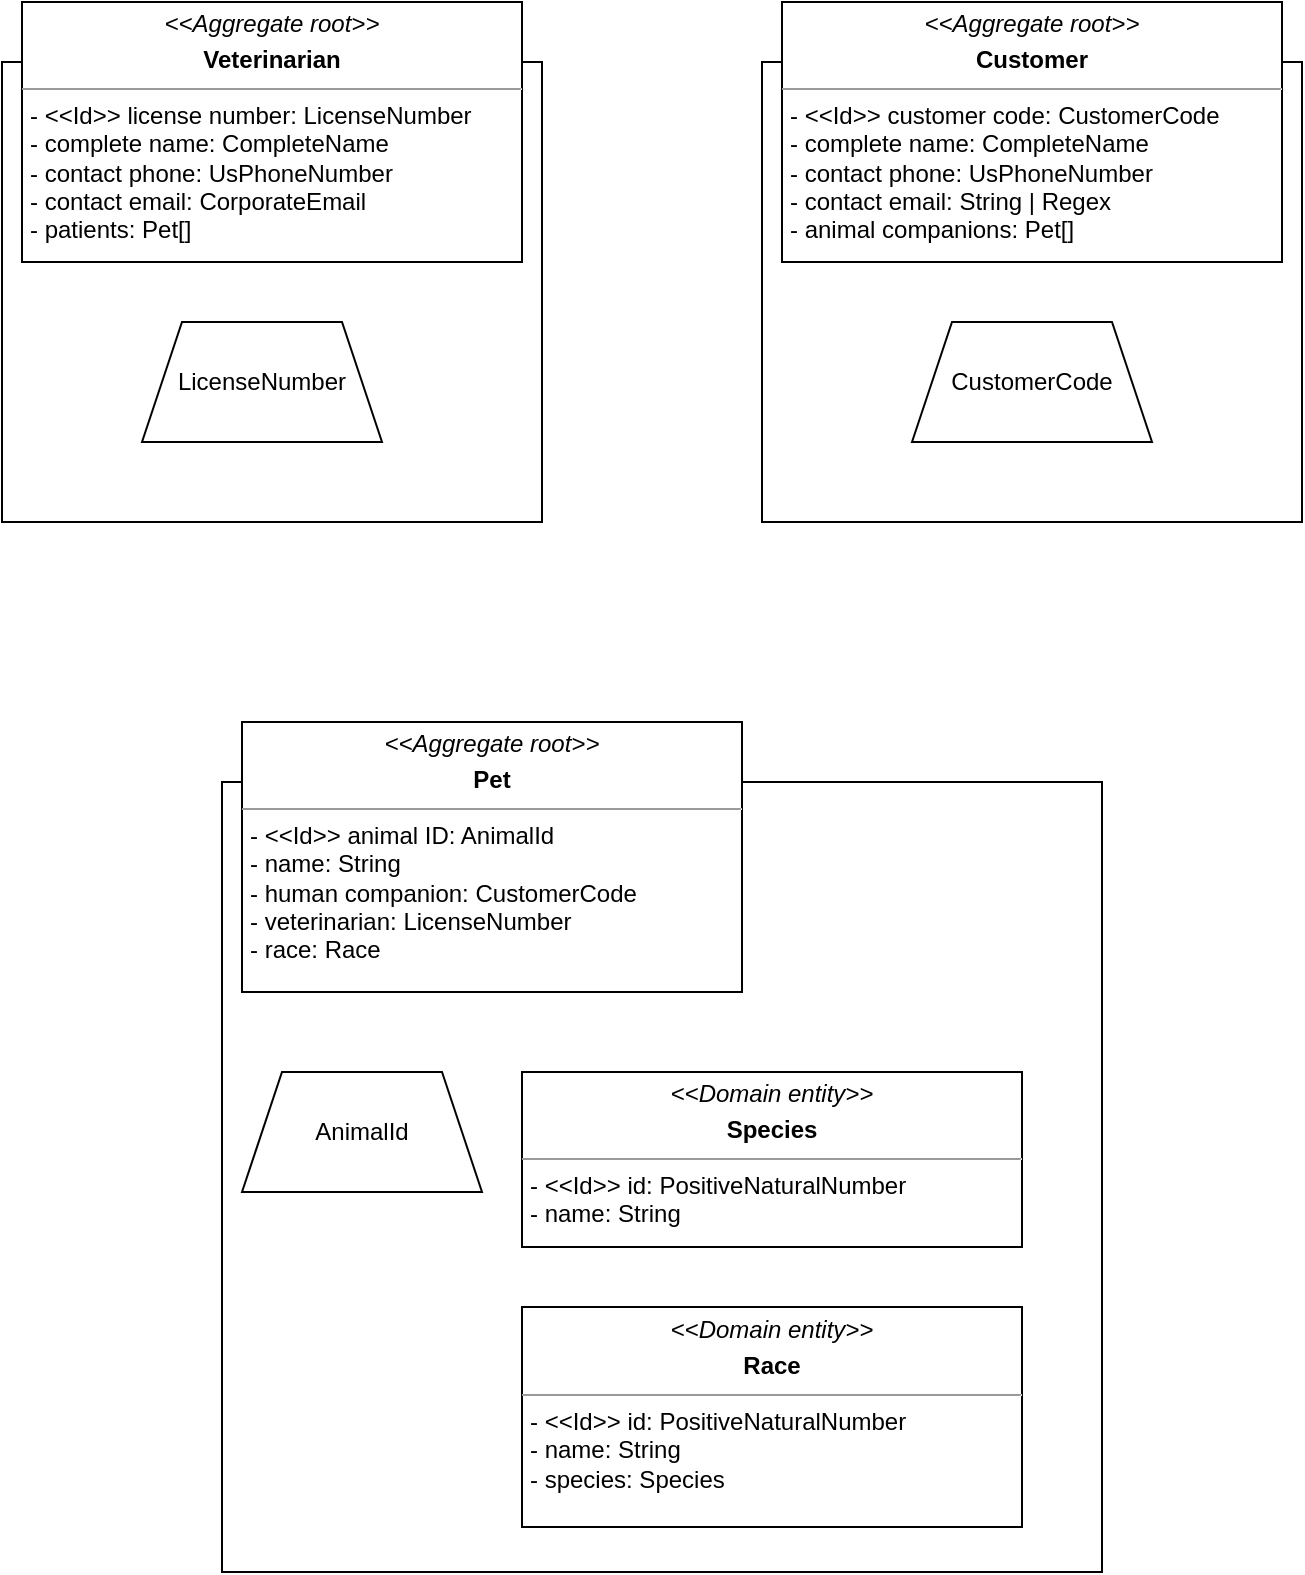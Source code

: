 <mxfile version="21.0.8" type="device"><diagram name="Página-1" id="mXVNiEhY9nUfyxhXc4AS"><mxGraphModel dx="890" dy="801" grid="1" gridSize="10" guides="1" tooltips="1" connect="1" arrows="1" fold="1" page="1" pageScale="1" pageWidth="827" pageHeight="1169" math="0" shadow="0"><root><mxCell id="0"/><mxCell id="1" parent="0"/><mxCell id="M-xXnir9i09IAFtIOAYS-17" value="" style="rounded=0;whiteSpace=wrap;html=1;" parent="1" vertex="1"><mxGeometry x="340" y="230" width="270" height="230" as="geometry"/></mxCell><mxCell id="M-xXnir9i09IAFtIOAYS-15" value="&lt;p style=&quot;margin:0px;margin-top:4px;text-align:center;&quot;&gt;&lt;i&gt;&amp;lt;&amp;lt;Aggregate root&amp;gt;&amp;gt;&lt;/i&gt;&lt;/p&gt;&lt;p style=&quot;margin:0px;margin-top:4px;text-align:center;&quot;&gt;&lt;b&gt;Veterinarian&lt;/b&gt;&lt;br&gt;&lt;b&gt;&lt;/b&gt;&lt;/p&gt;&lt;hr size=&quot;1&quot;&gt;&lt;p style=&quot;margin:0px;margin-left:4px;&quot;&gt;- &amp;lt;&amp;lt;Id&amp;gt;&amp;gt; license number: LicenseNumber&lt;br&gt;- complete name: CompleteName&lt;br&gt;&lt;/p&gt;&lt;p style=&quot;margin:0px;margin-left:4px;&quot;&gt;- contact phone: UsPhoneNumber&lt;br&gt;&lt;/p&gt;&lt;p style=&quot;margin:0px;margin-left:4px;&quot;&gt;- contact email: CorporateEmail&lt;/p&gt;&lt;p style=&quot;margin:0px;margin-left:4px;&quot;&gt;- patients: Pet[]&lt;br&gt;&lt;/p&gt;" style="verticalAlign=top;align=left;overflow=fill;fontSize=12;fontFamily=Helvetica;html=1;whiteSpace=wrap;" parent="1" vertex="1"><mxGeometry x="350" y="200" width="250" height="130" as="geometry"/></mxCell><mxCell id="M-xXnir9i09IAFtIOAYS-20" value="" style="rounded=0;whiteSpace=wrap;html=1;" parent="1" vertex="1"><mxGeometry x="720" y="230" width="270" height="230" as="geometry"/></mxCell><mxCell id="M-xXnir9i09IAFtIOAYS-21" value="&lt;p style=&quot;margin:0px;margin-top:4px;text-align:center;&quot;&gt;&lt;i&gt;&amp;lt;&amp;lt;Aggregate root&amp;gt;&amp;gt;&lt;/i&gt;&lt;/p&gt;&lt;p style=&quot;margin:0px;margin-top:4px;text-align:center;&quot;&gt;&lt;b&gt;Customer&lt;/b&gt;&lt;br&gt;&lt;b&gt;&lt;/b&gt;&lt;/p&gt;&lt;hr size=&quot;1&quot;&gt;&lt;p style=&quot;margin:0px;margin-left:4px;&quot;&gt;- &amp;lt;&amp;lt;Id&amp;gt;&amp;gt; customer code: CustomerCode&lt;br&gt;- complete name: CompleteName&lt;br&gt;&lt;/p&gt;&lt;p style=&quot;margin:0px;margin-left:4px;&quot;&gt;- contact phone: UsPhoneNumber&lt;br&gt;&lt;/p&gt;&lt;p style=&quot;margin:0px;margin-left:4px;&quot;&gt;- contact email: String | Regex&lt;br&gt;&lt;/p&gt;&lt;p style=&quot;margin:0px;margin-left:4px;&quot;&gt;- animal companions: Pet[]&lt;br&gt;&lt;/p&gt;" style="verticalAlign=top;align=left;overflow=fill;fontSize=12;fontFamily=Helvetica;html=1;whiteSpace=wrap;" parent="1" vertex="1"><mxGeometry x="730" y="200" width="250" height="130" as="geometry"/></mxCell><mxCell id="M-xXnir9i09IAFtIOAYS-22" value="" style="rounded=0;whiteSpace=wrap;html=1;" parent="1" vertex="1"><mxGeometry x="450" y="590" width="440" height="395" as="geometry"/></mxCell><mxCell id="M-xXnir9i09IAFtIOAYS-23" value="&lt;p style=&quot;margin:0px;margin-top:4px;text-align:center;&quot;&gt;&lt;i&gt;&amp;lt;&amp;lt;Aggregate root&amp;gt;&amp;gt;&lt;/i&gt;&lt;/p&gt;&lt;p style=&quot;margin:0px;margin-top:4px;text-align:center;&quot;&gt;&lt;b&gt;Pet&lt;/b&gt;&lt;br&gt;&lt;/p&gt;&lt;hr size=&quot;1&quot;&gt;&lt;p style=&quot;margin:0px;margin-left:4px;&quot;&gt;- &amp;lt;&amp;lt;Id&amp;gt;&amp;gt; animal ID: AnimalId&lt;/p&gt;&lt;p style=&quot;margin:0px;margin-left:4px;&quot;&gt;- name: String&lt;/p&gt;&lt;p style=&quot;margin:0px;margin-left:4px;&quot;&gt;- human companion: CustomerCode&lt;/p&gt;&lt;p style=&quot;margin:0px;margin-left:4px;&quot;&gt;- veterinarian: LicenseNumber&lt;/p&gt;&lt;p style=&quot;margin:0px;margin-left:4px;&quot;&gt;- race: Race&lt;br&gt;&lt;/p&gt;" style="verticalAlign=top;align=left;overflow=fill;fontSize=12;fontFamily=Helvetica;html=1;whiteSpace=wrap;" parent="1" vertex="1"><mxGeometry x="460" y="560" width="250" height="135" as="geometry"/></mxCell><mxCell id="M-xXnir9i09IAFtIOAYS-24" value="CustomerCode" style="shape=trapezoid;perimeter=trapezoidPerimeter;whiteSpace=wrap;html=1;fixedSize=1;" parent="1" vertex="1"><mxGeometry x="795" y="360" width="120" height="60" as="geometry"/></mxCell><mxCell id="M-xXnir9i09IAFtIOAYS-25" value="LicenseNumber" style="shape=trapezoid;perimeter=trapezoidPerimeter;whiteSpace=wrap;html=1;fixedSize=1;" parent="1" vertex="1"><mxGeometry x="410" y="360" width="120" height="60" as="geometry"/></mxCell><mxCell id="M-xXnir9i09IAFtIOAYS-26" value="AnimalId" style="shape=trapezoid;perimeter=trapezoidPerimeter;whiteSpace=wrap;html=1;fixedSize=1;" parent="1" vertex="1"><mxGeometry x="460" y="735" width="120" height="60" as="geometry"/></mxCell><mxCell id="M-xXnir9i09IAFtIOAYS-27" value="&lt;p style=&quot;margin:0px;margin-top:4px;text-align:center;&quot;&gt;&lt;i&gt;&amp;lt;&amp;lt;Domain entity&amp;gt;&amp;gt;&lt;/i&gt;&lt;/p&gt;&lt;p style=&quot;margin:0px;margin-top:4px;text-align:center;&quot;&gt;&lt;b&gt;Species&lt;/b&gt;&lt;br&gt;&lt;/p&gt;&lt;hr size=&quot;1&quot;&gt;&lt;p style=&quot;margin:0px;margin-left:4px;&quot;&gt;- &amp;lt;&amp;lt;Id&amp;gt;&amp;gt; id: PositiveNaturalNumber&lt;/p&gt;&lt;p style=&quot;margin:0px;margin-left:4px;&quot;&gt;- name: String&lt;br&gt;&lt;/p&gt;" style="verticalAlign=top;align=left;overflow=fill;fontSize=12;fontFamily=Helvetica;html=1;whiteSpace=wrap;" parent="1" vertex="1"><mxGeometry x="600" y="735" width="250" height="87.5" as="geometry"/></mxCell><mxCell id="M-xXnir9i09IAFtIOAYS-28" value="&lt;p style=&quot;margin:0px;margin-top:4px;text-align:center;&quot;&gt;&lt;i&gt;&amp;lt;&amp;lt;Domain entity&amp;gt;&amp;gt;&lt;/i&gt;&lt;/p&gt;&lt;p style=&quot;margin:0px;margin-top:4px;text-align:center;&quot;&gt;&lt;b&gt;Race&lt;/b&gt;&lt;br&gt;&lt;/p&gt;&lt;hr size=&quot;1&quot;&gt;&lt;p style=&quot;margin:0px;margin-left:4px;&quot;&gt;- &amp;lt;&amp;lt;Id&amp;gt;&amp;gt; id: PositiveNaturalNumber&lt;/p&gt;&lt;p style=&quot;margin:0px;margin-left:4px;&quot;&gt;- name: String&lt;/p&gt;&lt;p style=&quot;margin:0px;margin-left:4px;&quot;&gt;- species: Species&lt;br&gt;&lt;/p&gt;" style="verticalAlign=top;align=left;overflow=fill;fontSize=12;fontFamily=Helvetica;html=1;whiteSpace=wrap;" parent="1" vertex="1"><mxGeometry x="600" y="852.5" width="250" height="110" as="geometry"/></mxCell></root></mxGraphModel></diagram></mxfile>